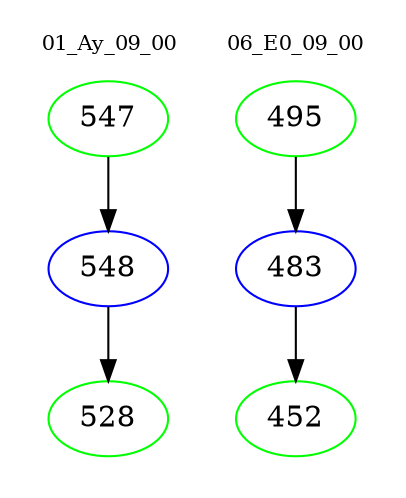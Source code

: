 digraph{
subgraph cluster_0 {
color = white
label = "01_Ay_09_00";
fontsize=10;
T0_547 [label="547", color="green"]
T0_547 -> T0_548 [color="black"]
T0_548 [label="548", color="blue"]
T0_548 -> T0_528 [color="black"]
T0_528 [label="528", color="green"]
}
subgraph cluster_1 {
color = white
label = "06_E0_09_00";
fontsize=10;
T1_495 [label="495", color="green"]
T1_495 -> T1_483 [color="black"]
T1_483 [label="483", color="blue"]
T1_483 -> T1_452 [color="black"]
T1_452 [label="452", color="green"]
}
}
